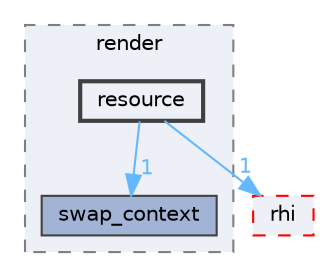 digraph "module/render/resource"
{
 // LATEX_PDF_SIZE
  bgcolor="transparent";
  edge [fontname=Helvetica,fontsize=10,labelfontname=Helvetica,labelfontsize=10];
  node [fontname=Helvetica,fontsize=10,shape=box,height=0.2,width=0.4];
  compound=true
  subgraph clusterdir_0f6785fc82aaf296bbf7a6c2d8652c96 {
    graph [ bgcolor="#edf0f7", pencolor="grey50", label="render", fontname=Helvetica,fontsize=10 style="filled,dashed", URL="dir_0f6785fc82aaf296bbf7a6c2d8652c96.html",tooltip=""]
  dir_5a81cf26052c802709d5315382cb27d1 [label="swap_context", fillcolor="#a2b4d6", color="grey25", style="filled", URL="dir_5a81cf26052c802709d5315382cb27d1.html",tooltip=""];
  dir_59c60553974d4591af9b09807aa1aa9e [label="resource", fillcolor="#edf0f7", color="grey25", style="filled,bold", URL="dir_59c60553974d4591af9b09807aa1aa9e.html",tooltip=""];
  }
  dir_a82101ed7be5297bfaaa75b2c214095a [label="rhi", fillcolor="#edf0f7", color="red", style="filled,dashed", URL="dir_a82101ed7be5297bfaaa75b2c214095a.html",tooltip=""];
  dir_59c60553974d4591af9b09807aa1aa9e->dir_5a81cf26052c802709d5315382cb27d1 [headlabel="1", labeldistance=1.5 headhref="dir_000609_000809.html" href="dir_000609_000809.html" color="steelblue1" fontcolor="steelblue1"];
  dir_59c60553974d4591af9b09807aa1aa9e->dir_a82101ed7be5297bfaaa75b2c214095a [headlabel="1", labeldistance=1.5 headhref="dir_000609_000612.html" href="dir_000609_000612.html" color="steelblue1" fontcolor="steelblue1"];
}
